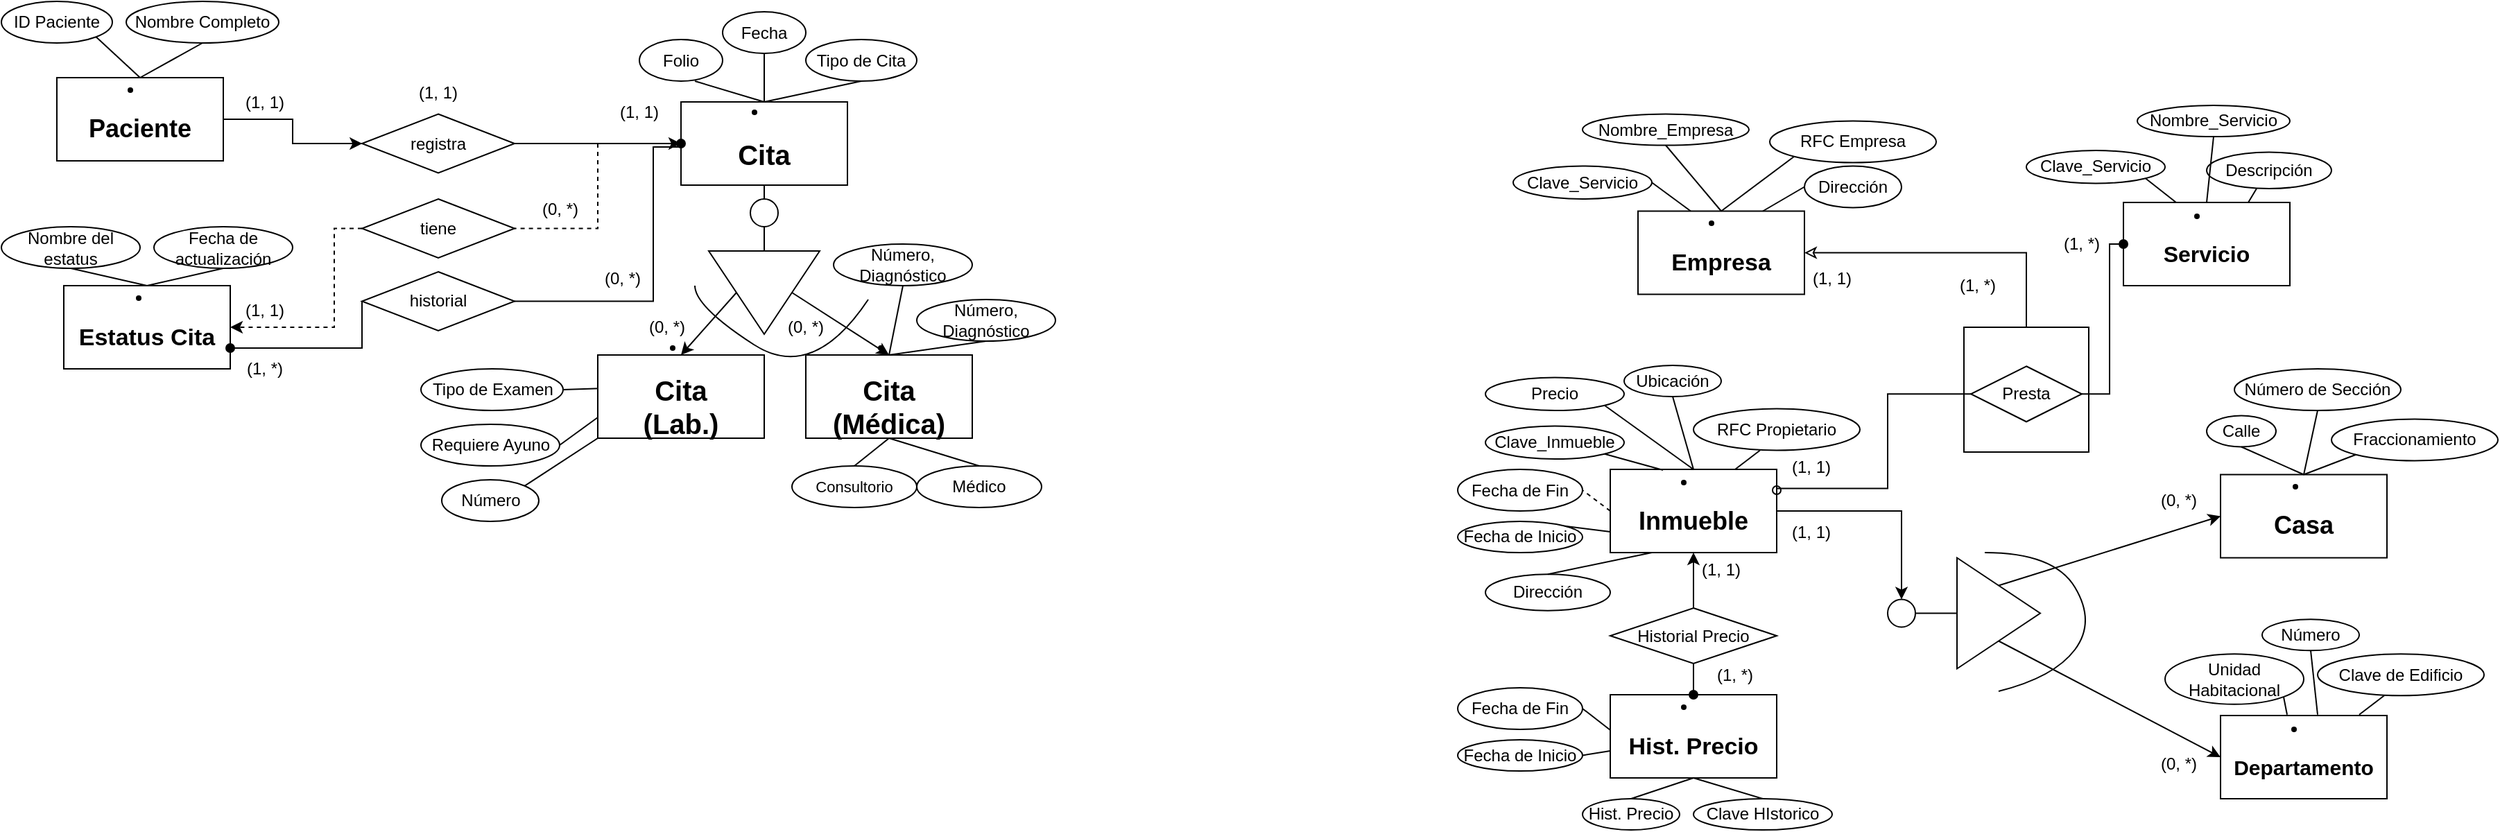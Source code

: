 <mxfile version="26.1.1">
  <diagram name="Page-1" id="6njeOHLOxly1dex572Ql">
    <mxGraphModel dx="1434" dy="790" grid="1" gridSize="10" guides="1" tooltips="1" connect="1" arrows="1" fold="1" page="1" pageScale="1" pageWidth="850" pageHeight="1100" math="0" shadow="0">
      <root>
        <mxCell id="0" />
        <mxCell id="1" parent="0" />
        <mxCell id="KrMvBfwTUlIPdrOFluQu-151" value="" style="whiteSpace=wrap;html=1;aspect=fixed;" vertex="1" parent="1">
          <mxGeometry x="1495" y="290" width="90" height="90" as="geometry" />
        </mxCell>
        <mxCell id="KrMvBfwTUlIPdrOFluQu-45" style="edgeStyle=orthogonalEdgeStyle;rounded=0;orthogonalLoop=1;jettySize=auto;html=1;" edge="1" parent="1" source="KrMvBfwTUlIPdrOFluQu-1" target="KrMvBfwTUlIPdrOFluQu-44">
          <mxGeometry relative="1" as="geometry" />
        </mxCell>
        <mxCell id="KrMvBfwTUlIPdrOFluQu-1" value="&lt;li class=&quot;&quot; data-end=&quot;230&quot; data-start=&quot;183&quot;&gt;&lt;p class=&quot;&quot; data-end=&quot;230&quot; data-start=&quot;185&quot;&gt;&lt;strong data-end=&quot;197&quot; data-start=&quot;185&quot;&gt;&lt;font style=&quot;font-size: 18px;&quot;&gt;Paciente&lt;/font&gt;&lt;/strong&gt;&lt;/p&gt;&lt;/li&gt;" style="rounded=0;whiteSpace=wrap;html=1;" vertex="1" parent="1">
          <mxGeometry x="120" y="110" width="120" height="60" as="geometry" />
        </mxCell>
        <mxCell id="KrMvBfwTUlIPdrOFluQu-59" style="edgeStyle=orthogonalEdgeStyle;rounded=0;orthogonalLoop=1;jettySize=auto;html=1;exitX=0;exitY=0.5;exitDx=0;exitDy=0;entryX=1;entryY=0.5;entryDx=0;entryDy=0;endArrow=none;startFill=0;dashed=1;" edge="1" parent="1" source="KrMvBfwTUlIPdrOFluQu-2" target="KrMvBfwTUlIPdrOFluQu-57">
          <mxGeometry relative="1" as="geometry">
            <mxPoint x="460" y="230" as="targetPoint" />
          </mxGeometry>
        </mxCell>
        <mxCell id="KrMvBfwTUlIPdrOFluQu-2" value="&lt;li class=&quot;&quot; data-end=&quot;275&quot; data-start=&quot;234&quot;&gt;&lt;p class=&quot;&quot; data-end=&quot;275&quot; data-start=&quot;236&quot;&gt;&lt;font style=&quot;font-size: 20px;&quot;&gt;&lt;strong data-end=&quot;244&quot; data-start=&quot;236&quot;&gt;Cita&lt;/strong&gt;&lt;/font&gt;&lt;/p&gt;&lt;/li&gt;" style="rounded=0;whiteSpace=wrap;html=1;" vertex="1" parent="1">
          <mxGeometry x="570" y="127.5" width="120" height="60" as="geometry" />
        </mxCell>
        <mxCell id="KrMvBfwTUlIPdrOFluQu-4" value="&lt;li class=&quot;&quot; data-end=&quot;505&quot; data-start=&quot;440&quot;&gt;&lt;p class=&quot;&quot; data-end=&quot;505&quot; data-start=&quot;442&quot;&gt;&lt;font style=&quot;font-size: 17px;&quot;&gt;&lt;strong data-end=&quot;458&quot; data-start=&quot;442&quot;&gt;Estatus Cita&lt;/strong&gt; &lt;br&gt;&lt;/font&gt;&lt;/p&gt;&lt;/li&gt;" style="rounded=0;whiteSpace=wrap;html=1;" vertex="1" parent="1">
          <mxGeometry x="125" y="260" width="120" height="60" as="geometry" />
        </mxCell>
        <mxCell id="KrMvBfwTUlIPdrOFluQu-7" value="&lt;div&gt;ID Paciente&lt;/div&gt;" style="ellipse;whiteSpace=wrap;html=1;" vertex="1" parent="1">
          <mxGeometry x="80" y="55" width="80" height="30" as="geometry" />
        </mxCell>
        <mxCell id="KrMvBfwTUlIPdrOFluQu-8" value="Folio" style="ellipse;whiteSpace=wrap;html=1;" vertex="1" parent="1">
          <mxGeometry x="540" y="82.5" width="60" height="30" as="geometry" />
        </mxCell>
        <mxCell id="KrMvBfwTUlIPdrOFluQu-10" value="Nombre Completo" style="ellipse;whiteSpace=wrap;html=1;" vertex="1" parent="1">
          <mxGeometry x="170" y="55" width="110" height="30" as="geometry" />
        </mxCell>
        <mxCell id="KrMvBfwTUlIPdrOFluQu-12" value="Fecha" style="ellipse;whiteSpace=wrap;html=1;" vertex="1" parent="1">
          <mxGeometry x="600" y="62.5" width="60" height="30" as="geometry" />
        </mxCell>
        <mxCell id="KrMvBfwTUlIPdrOFluQu-13" value="Tipo de Cita" style="ellipse;whiteSpace=wrap;html=1;" vertex="1" parent="1">
          <mxGeometry x="660" y="82.5" width="80" height="30" as="geometry" />
        </mxCell>
        <mxCell id="KrMvBfwTUlIPdrOFluQu-19" value="" style="endArrow=none;html=1;rounded=0;entryX=1;entryY=1;entryDx=0;entryDy=0;exitX=0.5;exitY=0;exitDx=0;exitDy=0;" edge="1" parent="1" source="KrMvBfwTUlIPdrOFluQu-1" target="KrMvBfwTUlIPdrOFluQu-7">
          <mxGeometry width="50" height="50" relative="1" as="geometry">
            <mxPoint x="20" y="185" as="sourcePoint" />
            <mxPoint x="70" y="135" as="targetPoint" />
          </mxGeometry>
        </mxCell>
        <mxCell id="KrMvBfwTUlIPdrOFluQu-20" value="" style="endArrow=none;html=1;rounded=0;entryX=0.5;entryY=1;entryDx=0;entryDy=0;exitX=0.5;exitY=0;exitDx=0;exitDy=0;" edge="1" parent="1" source="KrMvBfwTUlIPdrOFluQu-1" target="KrMvBfwTUlIPdrOFluQu-10">
          <mxGeometry width="50" height="50" relative="1" as="geometry">
            <mxPoint x="300" y="135" as="sourcePoint" />
            <mxPoint x="350" y="85" as="targetPoint" />
          </mxGeometry>
        </mxCell>
        <mxCell id="KrMvBfwTUlIPdrOFluQu-21" value="" style="endArrow=none;html=1;rounded=0;entryX=0.667;entryY=1;entryDx=0;entryDy=0;entryPerimeter=0;exitX=0.5;exitY=0;exitDx=0;exitDy=0;" edge="1" parent="1" source="KrMvBfwTUlIPdrOFluQu-2" target="KrMvBfwTUlIPdrOFluQu-8">
          <mxGeometry width="50" height="50" relative="1" as="geometry">
            <mxPoint x="430" y="242.5" as="sourcePoint" />
            <mxPoint x="480" y="192.5" as="targetPoint" />
          </mxGeometry>
        </mxCell>
        <mxCell id="KrMvBfwTUlIPdrOFluQu-22" value="" style="endArrow=none;html=1;rounded=0;entryX=0.5;entryY=1;entryDx=0;entryDy=0;exitX=0.5;exitY=0;exitDx=0;exitDy=0;" edge="1" parent="1" source="KrMvBfwTUlIPdrOFluQu-2" target="KrMvBfwTUlIPdrOFluQu-12">
          <mxGeometry width="50" height="50" relative="1" as="geometry">
            <mxPoint x="440" y="252.5" as="sourcePoint" />
            <mxPoint x="490" y="202.5" as="targetPoint" />
          </mxGeometry>
        </mxCell>
        <mxCell id="KrMvBfwTUlIPdrOFluQu-24" value="" style="endArrow=none;html=1;rounded=0;entryX=0.5;entryY=1;entryDx=0;entryDy=0;exitX=0.5;exitY=0;exitDx=0;exitDy=0;" edge="1" parent="1" source="KrMvBfwTUlIPdrOFluQu-2" target="KrMvBfwTUlIPdrOFluQu-13">
          <mxGeometry width="50" height="50" relative="1" as="geometry">
            <mxPoint x="640" y="137.5" as="sourcePoint" />
            <mxPoint x="640" y="102.5" as="targetPoint" />
          </mxGeometry>
        </mxCell>
        <mxCell id="KrMvBfwTUlIPdrOFluQu-28" value="Número" style="ellipse;whiteSpace=wrap;html=1;" vertex="1" parent="1">
          <mxGeometry x="397.5" y="400" width="70" height="30" as="geometry" />
        </mxCell>
        <mxCell id="KrMvBfwTUlIPdrOFluQu-29" value="Tipo de Examen" style="ellipse;whiteSpace=wrap;html=1;" vertex="1" parent="1">
          <mxGeometry x="382.5" y="320" width="102.5" height="30" as="geometry" />
        </mxCell>
        <mxCell id="KrMvBfwTUlIPdrOFluQu-30" value="Requiere Ayuno" style="ellipse;whiteSpace=wrap;html=1;" vertex="1" parent="1">
          <mxGeometry x="382.5" y="360" width="100" height="30" as="geometry" />
        </mxCell>
        <mxCell id="KrMvBfwTUlIPdrOFluQu-32" value="" style="endArrow=none;html=1;rounded=0;entryX=1;entryY=0.5;entryDx=0;entryDy=0;exitX=0.042;exitY=0.4;exitDx=0;exitDy=0;exitPerimeter=0;" edge="1" parent="1" source="KrMvBfwTUlIPdrOFluQu-47" target="KrMvBfwTUlIPdrOFluQu-29">
          <mxGeometry width="50" height="50" relative="1" as="geometry">
            <mxPoint x="510" y="355" as="sourcePoint" />
            <mxPoint x="605" y="490" as="targetPoint" />
          </mxGeometry>
        </mxCell>
        <mxCell id="KrMvBfwTUlIPdrOFluQu-33" value="" style="endArrow=none;html=1;rounded=0;entryX=1;entryY=0;entryDx=0;entryDy=0;exitX=0;exitY=1;exitDx=0;exitDy=0;" edge="1" parent="1" source="KrMvBfwTUlIPdrOFluQu-47" target="KrMvBfwTUlIPdrOFluQu-28">
          <mxGeometry width="50" height="50" relative="1" as="geometry">
            <mxPoint x="605" y="510" as="sourcePoint" />
            <mxPoint x="615" y="470" as="targetPoint" />
          </mxGeometry>
        </mxCell>
        <mxCell id="KrMvBfwTUlIPdrOFluQu-34" value="" style="endArrow=none;html=1;rounded=0;entryX=1;entryY=0.5;entryDx=0;entryDy=0;exitX=0;exitY=0.75;exitDx=0;exitDy=0;" edge="1" parent="1" source="KrMvBfwTUlIPdrOFluQu-47" target="KrMvBfwTUlIPdrOFluQu-30">
          <mxGeometry width="50" height="50" relative="1" as="geometry">
            <mxPoint x="510" y="370" as="sourcePoint" />
            <mxPoint x="625" y="510" as="targetPoint" />
          </mxGeometry>
        </mxCell>
        <mxCell id="KrMvBfwTUlIPdrOFluQu-35" value="Nombre del estatus" style="ellipse;whiteSpace=wrap;html=1;" vertex="1" parent="1">
          <mxGeometry x="80" y="217.5" width="100" height="30" as="geometry" />
        </mxCell>
        <mxCell id="KrMvBfwTUlIPdrOFluQu-36" value="" style="endArrow=none;html=1;rounded=0;entryX=0.5;entryY=1;entryDx=0;entryDy=0;exitX=0.5;exitY=0;exitDx=0;exitDy=0;" edge="1" parent="1" source="KrMvBfwTUlIPdrOFluQu-4" target="KrMvBfwTUlIPdrOFluQu-35">
          <mxGeometry width="50" height="50" relative="1" as="geometry">
            <mxPoint x="93" y="310" as="sourcePoint" />
            <mxPoint x="85" y="257" as="targetPoint" />
          </mxGeometry>
        </mxCell>
        <mxCell id="KrMvBfwTUlIPdrOFluQu-37" value="" style="endArrow=none;html=1;rounded=0;entryX=0.5;entryY=1;entryDx=0;entryDy=0;exitX=0.5;exitY=0;exitDx=0;exitDy=0;" edge="1" parent="1" source="KrMvBfwTUlIPdrOFluQu-4" target="KrMvBfwTUlIPdrOFluQu-40">
          <mxGeometry width="50" height="50" relative="1" as="geometry">
            <mxPoint x="103" y="320" as="sourcePoint" />
            <mxPoint x="95" y="267" as="targetPoint" />
          </mxGeometry>
        </mxCell>
        <mxCell id="KrMvBfwTUlIPdrOFluQu-38" value="" style="endArrow=none;html=1;rounded=0;entryX=0.5;entryY=1;entryDx=0;entryDy=0;exitX=0.5;exitY=0;exitDx=0;exitDy=0;" edge="1" parent="1" source="KrMvBfwTUlIPdrOFluQu-49" target="KrMvBfwTUlIPdrOFluQu-39">
          <mxGeometry width="50" height="50" relative="1" as="geometry">
            <mxPoint x="638" y="535" as="sourcePoint" />
            <mxPoint x="630" y="482" as="targetPoint" />
          </mxGeometry>
        </mxCell>
        <mxCell id="KrMvBfwTUlIPdrOFluQu-39" value="Número, Diagnóstico" style="ellipse;whiteSpace=wrap;html=1;" vertex="1" parent="1">
          <mxGeometry x="680" y="230" width="100" height="30" as="geometry" />
        </mxCell>
        <mxCell id="KrMvBfwTUlIPdrOFluQu-40" value="Fecha de actualización" style="ellipse;whiteSpace=wrap;html=1;" vertex="1" parent="1">
          <mxGeometry x="190" y="217.5" width="100" height="30" as="geometry" />
        </mxCell>
        <mxCell id="KrMvBfwTUlIPdrOFluQu-41" value="Número, Diagnóstico" style="ellipse;whiteSpace=wrap;html=1;" vertex="1" parent="1">
          <mxGeometry x="740" y="270" width="100" height="30" as="geometry" />
        </mxCell>
        <mxCell id="KrMvBfwTUlIPdrOFluQu-42" value="" style="endArrow=none;html=1;rounded=0;entryX=0.5;entryY=1;entryDx=0;entryDy=0;exitX=0.5;exitY=0;exitDx=0;exitDy=0;" edge="1" parent="1" source="KrMvBfwTUlIPdrOFluQu-49" target="KrMvBfwTUlIPdrOFluQu-41">
          <mxGeometry width="50" height="50" relative="1" as="geometry">
            <mxPoint x="620" y="595" as="sourcePoint" />
            <mxPoint x="580" y="575" as="targetPoint" />
          </mxGeometry>
        </mxCell>
        <mxCell id="KrMvBfwTUlIPdrOFluQu-46" style="edgeStyle=orthogonalEdgeStyle;rounded=0;orthogonalLoop=1;jettySize=auto;html=1;" edge="1" parent="1" source="KrMvBfwTUlIPdrOFluQu-44" target="KrMvBfwTUlIPdrOFluQu-2">
          <mxGeometry relative="1" as="geometry" />
        </mxCell>
        <mxCell id="KrMvBfwTUlIPdrOFluQu-44" value="registra" style="rhombus;whiteSpace=wrap;html=1;" vertex="1" parent="1">
          <mxGeometry x="340" y="136.25" width="110" height="42.5" as="geometry" />
        </mxCell>
        <mxCell id="KrMvBfwTUlIPdrOFluQu-47" value="&lt;li class=&quot;&quot; data-end=&quot;275&quot; data-start=&quot;234&quot;&gt;&lt;p class=&quot;&quot; data-end=&quot;275&quot; data-start=&quot;236&quot;&gt;&lt;font style=&quot;font-size: 20px;&quot;&gt;&lt;strong data-end=&quot;244&quot; data-start=&quot;236&quot;&gt;Cita&lt;br&gt; (Lab.)&lt;/strong&gt;&lt;/font&gt;&lt;/p&gt;&lt;/li&gt;" style="rounded=0;whiteSpace=wrap;html=1;" vertex="1" parent="1">
          <mxGeometry x="510" y="310" width="120" height="60" as="geometry" />
        </mxCell>
        <mxCell id="KrMvBfwTUlIPdrOFluQu-49" value="&lt;li class=&quot;&quot; data-end=&quot;275&quot; data-start=&quot;234&quot;&gt;&lt;p class=&quot;&quot; data-end=&quot;275&quot; data-start=&quot;236&quot;&gt;&lt;font style=&quot;font-size: 20px;&quot;&gt;&lt;strong data-end=&quot;244&quot; data-start=&quot;236&quot;&gt;Cita&lt;br&gt; (Médica)&lt;/strong&gt;&lt;/font&gt;&lt;/p&gt;&lt;/li&gt;" style="rounded=0;whiteSpace=wrap;html=1;" vertex="1" parent="1">
          <mxGeometry x="660" y="310" width="120" height="60" as="geometry" />
        </mxCell>
        <mxCell id="KrMvBfwTUlIPdrOFluQu-50" value="" style="triangle;whiteSpace=wrap;html=1;rotation=90;" vertex="1" parent="1">
          <mxGeometry x="600" y="225" width="60" height="80" as="geometry" />
        </mxCell>
        <mxCell id="KrMvBfwTUlIPdrOFluQu-52" value="" style="endArrow=classic;html=1;rounded=0;exitX=0.5;exitY=1;exitDx=0;exitDy=0;entryX=0.5;entryY=0;entryDx=0;entryDy=0;" edge="1" parent="1" source="KrMvBfwTUlIPdrOFluQu-50" target="KrMvBfwTUlIPdrOFluQu-47">
          <mxGeometry width="50" height="50" relative="1" as="geometry">
            <mxPoint x="600" y="392.5" as="sourcePoint" />
            <mxPoint x="650" y="342.5" as="targetPoint" />
          </mxGeometry>
        </mxCell>
        <mxCell id="KrMvBfwTUlIPdrOFluQu-53" value="" style="endArrow=classic;html=1;rounded=0;entryX=0.5;entryY=0;entryDx=0;entryDy=0;exitX=0.5;exitY=0;exitDx=0;exitDy=0;" edge="1" parent="1" source="KrMvBfwTUlIPdrOFluQu-50" target="KrMvBfwTUlIPdrOFluQu-49">
          <mxGeometry width="50" height="50" relative="1" as="geometry">
            <mxPoint x="610" y="402.5" as="sourcePoint" />
            <mxPoint x="660" y="352.5" as="targetPoint" />
          </mxGeometry>
        </mxCell>
        <mxCell id="KrMvBfwTUlIPdrOFluQu-54" value="" style="ellipse;whiteSpace=wrap;html=1;aspect=fixed;" vertex="1" parent="1">
          <mxGeometry x="620" y="197.5" width="20" height="20" as="geometry" />
        </mxCell>
        <mxCell id="KrMvBfwTUlIPdrOFluQu-55" value="" style="endArrow=none;html=1;rounded=0;entryX=0.5;entryY=1;entryDx=0;entryDy=0;exitX=0;exitY=0.5;exitDx=0;exitDy=0;" edge="1" parent="1" source="KrMvBfwTUlIPdrOFluQu-50" target="KrMvBfwTUlIPdrOFluQu-54">
          <mxGeometry width="50" height="50" relative="1" as="geometry">
            <mxPoint x="600" y="367.5" as="sourcePoint" />
            <mxPoint x="650" y="317.5" as="targetPoint" />
          </mxGeometry>
        </mxCell>
        <mxCell id="KrMvBfwTUlIPdrOFluQu-56" value="" style="endArrow=none;html=1;rounded=0;entryX=0.5;entryY=1;entryDx=0;entryDy=0;exitX=0.5;exitY=0;exitDx=0;exitDy=0;" edge="1" parent="1" source="KrMvBfwTUlIPdrOFluQu-54" target="KrMvBfwTUlIPdrOFluQu-2">
          <mxGeometry width="50" height="50" relative="1" as="geometry">
            <mxPoint x="640" y="270" as="sourcePoint" />
            <mxPoint x="640" y="240" as="targetPoint" />
          </mxGeometry>
        </mxCell>
        <mxCell id="KrMvBfwTUlIPdrOFluQu-57" value="tiene" style="rhombus;whiteSpace=wrap;html=1;" vertex="1" parent="1">
          <mxGeometry x="340" y="197.5" width="110" height="42.5" as="geometry" />
        </mxCell>
        <mxCell id="KrMvBfwTUlIPdrOFluQu-60" style="edgeStyle=orthogonalEdgeStyle;rounded=0;orthogonalLoop=1;jettySize=auto;html=1;exitX=0;exitY=0.5;exitDx=0;exitDy=0;entryX=1;entryY=0.5;entryDx=0;entryDy=0;dashed=1;" edge="1" parent="1" source="KrMvBfwTUlIPdrOFluQu-57" target="KrMvBfwTUlIPdrOFluQu-4">
          <mxGeometry relative="1" as="geometry">
            <Array as="points">
              <mxPoint x="320" y="219" />
              <mxPoint x="320" y="290" />
            </Array>
          </mxGeometry>
        </mxCell>
        <mxCell id="KrMvBfwTUlIPdrOFluQu-61" value="(1, 1)" style="text;html=1;align=center;verticalAlign=middle;whiteSpace=wrap;rounded=0;" vertex="1" parent="1">
          <mxGeometry x="240" y="262.5" width="60" height="30" as="geometry" />
        </mxCell>
        <mxCell id="KrMvBfwTUlIPdrOFluQu-67" style="edgeStyle=orthogonalEdgeStyle;rounded=0;orthogonalLoop=1;jettySize=auto;html=1;entryX=1;entryY=0.5;entryDx=0;entryDy=0;endArrow=none;startFill=1;startArrow=oval;exitX=0;exitY=0.5;exitDx=0;exitDy=0;" edge="1" parent="1" source="KrMvBfwTUlIPdrOFluQu-2" target="KrMvBfwTUlIPdrOFluQu-66">
          <mxGeometry relative="1" as="geometry">
            <mxPoint x="580" y="220" as="sourcePoint" />
            <Array as="points">
              <mxPoint x="570" y="160" />
              <mxPoint x="550" y="160" />
              <mxPoint x="550" y="271" />
            </Array>
          </mxGeometry>
        </mxCell>
        <mxCell id="KrMvBfwTUlIPdrOFluQu-62" value="(0, *)" style="text;html=1;align=center;verticalAlign=middle;whiteSpace=wrap;rounded=0;" vertex="1" parent="1">
          <mxGeometry x="452.5" y="190" width="60" height="30" as="geometry" />
        </mxCell>
        <mxCell id="KrMvBfwTUlIPdrOFluQu-63" value="(1, 1)" style="text;html=1;align=center;verticalAlign=middle;whiteSpace=wrap;rounded=0;" vertex="1" parent="1">
          <mxGeometry x="240" y="112.5" width="60" height="30" as="geometry" />
        </mxCell>
        <mxCell id="KrMvBfwTUlIPdrOFluQu-64" value="(1, 1)" style="text;html=1;align=center;verticalAlign=middle;whiteSpace=wrap;rounded=0;" vertex="1" parent="1">
          <mxGeometry x="510" y="120" width="60" height="30" as="geometry" />
        </mxCell>
        <mxCell id="KrMvBfwTUlIPdrOFluQu-65" value="(1, 1)" style="text;html=1;align=center;verticalAlign=middle;whiteSpace=wrap;rounded=0;" vertex="1" parent="1">
          <mxGeometry x="365" y="106.25" width="60" height="30" as="geometry" />
        </mxCell>
        <mxCell id="KrMvBfwTUlIPdrOFluQu-68" style="edgeStyle=orthogonalEdgeStyle;rounded=0;orthogonalLoop=1;jettySize=auto;html=1;exitX=0;exitY=0.5;exitDx=0;exitDy=0;entryX=1;entryY=0.75;entryDx=0;entryDy=0;endArrow=oval;endFill=1;" edge="1" parent="1" source="KrMvBfwTUlIPdrOFluQu-66" target="KrMvBfwTUlIPdrOFluQu-4">
          <mxGeometry relative="1" as="geometry">
            <Array as="points">
              <mxPoint x="340" y="305" />
            </Array>
          </mxGeometry>
        </mxCell>
        <mxCell id="KrMvBfwTUlIPdrOFluQu-66" value="historial" style="rhombus;whiteSpace=wrap;html=1;" vertex="1" parent="1">
          <mxGeometry x="340" y="250" width="110" height="42.5" as="geometry" />
        </mxCell>
        <mxCell id="KrMvBfwTUlIPdrOFluQu-69" value="(1, *)" style="text;html=1;align=center;verticalAlign=middle;whiteSpace=wrap;rounded=0;" vertex="1" parent="1">
          <mxGeometry x="240" y="305" width="60" height="30" as="geometry" />
        </mxCell>
        <mxCell id="KrMvBfwTUlIPdrOFluQu-70" value="(0, *)" style="text;html=1;align=center;verticalAlign=middle;whiteSpace=wrap;rounded=0;" vertex="1" parent="1">
          <mxGeometry x="497.5" y="240" width="60" height="30" as="geometry" />
        </mxCell>
        <mxCell id="KrMvBfwTUlIPdrOFluQu-71" value="&lt;p class=&quot;&quot; data-end=&quot;384&quot; data-start=&quot;345&quot;&gt;&lt;font style=&quot;font-size: 11px;&quot;&gt;&lt;span data-end=&quot;360&quot; data-start=&quot;345&quot;&gt;Consultorio&lt;/span&gt;&lt;/font&gt;&lt;/p&gt;" style="ellipse;whiteSpace=wrap;html=1;" vertex="1" parent="1">
          <mxGeometry x="650" y="390" width="90" height="30" as="geometry" />
        </mxCell>
        <mxCell id="KrMvBfwTUlIPdrOFluQu-72" value="" style="endArrow=none;html=1;rounded=0;entryX=0.5;entryY=1;entryDx=0;entryDy=0;exitX=0.5;exitY=0;exitDx=0;exitDy=0;" edge="1" parent="1" source="KrMvBfwTUlIPdrOFluQu-71" target="KrMvBfwTUlIPdrOFluQu-49">
          <mxGeometry width="50" height="50" relative="1" as="geometry">
            <mxPoint x="730" y="320" as="sourcePoint" />
            <mxPoint x="740" y="270" as="targetPoint" />
          </mxGeometry>
        </mxCell>
        <mxCell id="KrMvBfwTUlIPdrOFluQu-74" value="(0, *)" style="text;html=1;align=center;verticalAlign=middle;whiteSpace=wrap;rounded=0;" vertex="1" parent="1">
          <mxGeometry x="530" y="275" width="60" height="30" as="geometry" />
        </mxCell>
        <mxCell id="KrMvBfwTUlIPdrOFluQu-75" value="(0, *)" style="text;html=1;align=center;verticalAlign=middle;whiteSpace=wrap;rounded=0;" vertex="1" parent="1">
          <mxGeometry x="630" y="275" width="60" height="30" as="geometry" />
        </mxCell>
        <mxCell id="KrMvBfwTUlIPdrOFluQu-79" value="" style="curved=1;endArrow=none;html=1;rounded=0;startFill=0;" edge="1" parent="1">
          <mxGeometry width="50" height="50" relative="1" as="geometry">
            <mxPoint x="705" y="270" as="sourcePoint" />
            <mxPoint x="580" y="260" as="targetPoint" />
            <Array as="points">
              <mxPoint x="665" y="330" />
              <mxPoint x="580" y="275" />
            </Array>
          </mxGeometry>
        </mxCell>
        <mxCell id="KrMvBfwTUlIPdrOFluQu-80" value="Médico" style="ellipse;whiteSpace=wrap;html=1;" vertex="1" parent="1">
          <mxGeometry x="740" y="390" width="90" height="30" as="geometry" />
        </mxCell>
        <mxCell id="KrMvBfwTUlIPdrOFluQu-81" style="edgeStyle=orthogonalEdgeStyle;rounded=0;orthogonalLoop=1;jettySize=auto;html=1;exitX=0.5;exitY=1;exitDx=0;exitDy=0;" edge="1" parent="1" source="KrMvBfwTUlIPdrOFluQu-71" target="KrMvBfwTUlIPdrOFluQu-71">
          <mxGeometry relative="1" as="geometry" />
        </mxCell>
        <mxCell id="KrMvBfwTUlIPdrOFluQu-82" value="" style="endArrow=none;html=1;rounded=0;entryX=0.5;entryY=1;entryDx=0;entryDy=0;exitX=0.5;exitY=0;exitDx=0;exitDy=0;" edge="1" parent="1" source="KrMvBfwTUlIPdrOFluQu-80" target="KrMvBfwTUlIPdrOFluQu-49">
          <mxGeometry width="50" height="50" relative="1" as="geometry">
            <mxPoint x="705" y="410" as="sourcePoint" />
            <mxPoint x="730" y="380" as="targetPoint" />
          </mxGeometry>
        </mxCell>
        <mxCell id="KrMvBfwTUlIPdrOFluQu-168" style="edgeStyle=orthogonalEdgeStyle;rounded=0;orthogonalLoop=1;jettySize=auto;html=1;" edge="1" parent="1" source="KrMvBfwTUlIPdrOFluQu-83" target="KrMvBfwTUlIPdrOFluQu-175">
          <mxGeometry relative="1" as="geometry">
            <mxPoint x="1430" y="480" as="targetPoint" />
          </mxGeometry>
        </mxCell>
        <mxCell id="KrMvBfwTUlIPdrOFluQu-83" value="&lt;li class=&quot;&quot; data-end=&quot;900&quot; data-start=&quot;848&quot;&gt;&lt;p class=&quot;&quot; data-end=&quot;900&quot; data-start=&quot;850&quot;&gt;&lt;strong data-end=&quot;862&quot; data-start=&quot;850&quot;&gt;&lt;font style=&quot;font-size: 18px;&quot;&gt;Inmueble&lt;/font&gt;&lt;/strong&gt;&lt;/p&gt;&lt;/li&gt;" style="whiteSpace=wrap;html=1;" vertex="1" parent="1">
          <mxGeometry x="1240" y="392.5" width="120" height="60" as="geometry" />
        </mxCell>
        <mxCell id="KrMvBfwTUlIPdrOFluQu-84" value="&lt;li class=&quot;&quot; data-end=&quot;1033&quot; data-start=&quot;977&quot;&gt;&lt;p class=&quot;&quot; data-end=&quot;1033&quot; data-start=&quot;979&quot;&gt;&lt;font style=&quot;font-size: 18px;&quot;&gt;&lt;strong data-end=&quot;987&quot; data-start=&quot;979&quot;&gt;Casa&lt;/strong&gt;&lt;/font&gt;&lt;/p&gt;&lt;/li&gt;" style="whiteSpace=wrap;html=1;" vertex="1" parent="1">
          <mxGeometry x="1680" y="396.25" width="120" height="60" as="geometry" />
        </mxCell>
        <mxCell id="KrMvBfwTUlIPdrOFluQu-85" value="&lt;li class=&quot;&quot; data-end=&quot;1090&quot; data-start=&quot;1037&quot;&gt;&lt;p class=&quot;&quot; data-end=&quot;1090&quot; data-start=&quot;1039&quot;&gt;&lt;strong data-end=&quot;1049&quot; data-start=&quot;1039&quot;&gt;&lt;font style=&quot;font-size: 17px;&quot;&gt;Hist. Precio&lt;/font&gt;&lt;/strong&gt;&lt;/p&gt;&lt;/li&gt;" style="whiteSpace=wrap;html=1;" vertex="1" parent="1">
          <mxGeometry x="1240" y="555" width="120" height="60" as="geometry" />
        </mxCell>
        <mxCell id="KrMvBfwTUlIPdrOFluQu-86" value="&lt;li class=&quot;&quot; data-end=&quot;1139&quot; data-start=&quot;1094&quot;&gt;&lt;p class=&quot;&quot; data-end=&quot;1139&quot; data-start=&quot;1096&quot;&gt;&lt;font style=&quot;font-size: 16px;&quot;&gt;&lt;strong data-end=&quot;1108&quot; data-start=&quot;1096&quot;&gt;Servicio&lt;/strong&gt;&lt;/font&gt;&lt;/p&gt;&lt;/li&gt;" style="whiteSpace=wrap;html=1;" vertex="1" parent="1">
          <mxGeometry x="1610" y="200" width="120" height="60" as="geometry" />
        </mxCell>
        <mxCell id="KrMvBfwTUlIPdrOFluQu-87" value="&lt;li class=&quot;&quot; data-end=&quot;973&quot; data-start=&quot;904&quot;&gt;&lt;p class=&quot;&quot; data-end=&quot;973&quot; data-start=&quot;906&quot;&gt;&lt;font style=&quot;font-size: 15px;&quot;&gt;&lt;strong data-end=&quot;922&quot; data-start=&quot;906&quot;&gt;Departamento&lt;/strong&gt;&lt;/font&gt;&lt;/p&gt;&lt;/li&gt;" style="whiteSpace=wrap;html=1;" vertex="1" parent="1">
          <mxGeometry x="1680" y="570" width="120" height="60" as="geometry" />
        </mxCell>
        <mxCell id="KrMvBfwTUlIPdrOFluQu-152" style="edgeStyle=orthogonalEdgeStyle;rounded=0;orthogonalLoop=1;jettySize=auto;html=1;startArrow=classic;startFill=0;endArrow=none;" edge="1" parent="1" source="KrMvBfwTUlIPdrOFluQu-88" target="KrMvBfwTUlIPdrOFluQu-151">
          <mxGeometry relative="1" as="geometry" />
        </mxCell>
        <mxCell id="KrMvBfwTUlIPdrOFluQu-88" value="&lt;li class=&quot;&quot; data-end=&quot;1183&quot; data-start=&quot;1143&quot;&gt;&lt;p class=&quot;&quot; data-end=&quot;1183&quot; data-start=&quot;1145&quot;&gt;&lt;strong data-end=&quot;1156&quot; data-start=&quot;1145&quot;&gt;&lt;font style=&quot;font-size: 17px;&quot;&gt;Empresa&lt;/font&gt;&lt;/strong&gt;&lt;/p&gt;&lt;/li&gt;" style="whiteSpace=wrap;html=1;" vertex="1" parent="1">
          <mxGeometry x="1260" y="206.25" width="120" height="60" as="geometry" />
        </mxCell>
        <mxCell id="KrMvBfwTUlIPdrOFluQu-89" value="Clave_Inmueble" style="ellipse;whiteSpace=wrap;html=1;" vertex="1" parent="1">
          <mxGeometry x="1150" y="361.25" width="100" height="23.75" as="geometry" />
        </mxCell>
        <mxCell id="KrMvBfwTUlIPdrOFluQu-90" value="Ubicación" style="ellipse;whiteSpace=wrap;html=1;" vertex="1" parent="1">
          <mxGeometry x="1250" y="317.5" width="70" height="22.5" as="geometry" />
        </mxCell>
        <mxCell id="KrMvBfwTUlIPdrOFluQu-91" value="RFC Propietario" style="ellipse;whiteSpace=wrap;html=1;" vertex="1" parent="1">
          <mxGeometry x="1300" y="348.75" width="120" height="30" as="geometry" />
        </mxCell>
        <mxCell id="KrMvBfwTUlIPdrOFluQu-92" value="" style="endArrow=none;html=1;rounded=0;entryX=0.4;entryY=1;entryDx=0;entryDy=0;entryPerimeter=0;exitX=0.75;exitY=0;exitDx=0;exitDy=0;" edge="1" parent="1" source="KrMvBfwTUlIPdrOFluQu-83" target="KrMvBfwTUlIPdrOFluQu-91">
          <mxGeometry width="50" height="50" relative="1" as="geometry">
            <mxPoint x="1480" y="545" as="sourcePoint" />
            <mxPoint x="1530" y="495" as="targetPoint" />
          </mxGeometry>
        </mxCell>
        <mxCell id="KrMvBfwTUlIPdrOFluQu-93" value="" style="endArrow=none;html=1;rounded=0;entryX=0.5;entryY=1;entryDx=0;entryDy=0;exitX=0.5;exitY=0;exitDx=0;exitDy=0;" edge="1" parent="1" source="KrMvBfwTUlIPdrOFluQu-83" target="KrMvBfwTUlIPdrOFluQu-90">
          <mxGeometry width="50" height="50" relative="1" as="geometry">
            <mxPoint x="1340" y="403" as="sourcePoint" />
            <mxPoint x="1348" y="380" as="targetPoint" />
          </mxGeometry>
        </mxCell>
        <mxCell id="KrMvBfwTUlIPdrOFluQu-94" value="" style="endArrow=none;html=1;rounded=0;entryX=1;entryY=1;entryDx=0;entryDy=0;exitX=0.317;exitY=0.008;exitDx=0;exitDy=0;exitPerimeter=0;" edge="1" parent="1" source="KrMvBfwTUlIPdrOFluQu-83" target="KrMvBfwTUlIPdrOFluQu-89">
          <mxGeometry width="50" height="50" relative="1" as="geometry">
            <mxPoint x="1310" y="403" as="sourcePoint" />
            <mxPoint x="1285" y="345" as="targetPoint" />
          </mxGeometry>
        </mxCell>
        <mxCell id="KrMvBfwTUlIPdrOFluQu-101" value="Unidad Habitacional" style="ellipse;whiteSpace=wrap;html=1;" vertex="1" parent="1">
          <mxGeometry x="1640" y="525.63" width="100" height="36.25" as="geometry" />
        </mxCell>
        <mxCell id="KrMvBfwTUlIPdrOFluQu-102" value="Número" style="ellipse;whiteSpace=wrap;html=1;" vertex="1" parent="1">
          <mxGeometry x="1710" y="500.63" width="70" height="22.5" as="geometry" />
        </mxCell>
        <mxCell id="KrMvBfwTUlIPdrOFluQu-103" value="Clave de Edificio" style="ellipse;whiteSpace=wrap;html=1;" vertex="1" parent="1">
          <mxGeometry x="1750" y="525.63" width="120" height="30" as="geometry" />
        </mxCell>
        <mxCell id="KrMvBfwTUlIPdrOFluQu-104" value="" style="endArrow=none;html=1;rounded=0;entryX=0.4;entryY=1;entryDx=0;entryDy=0;entryPerimeter=0;exitX=0.75;exitY=0;exitDx=0;exitDy=0;" edge="1" parent="1" target="KrMvBfwTUlIPdrOFluQu-103">
          <mxGeometry width="50" height="50" relative="1" as="geometry">
            <mxPoint x="1780" y="569.38" as="sourcePoint" />
            <mxPoint x="1980" y="671.88" as="targetPoint" />
          </mxGeometry>
        </mxCell>
        <mxCell id="KrMvBfwTUlIPdrOFluQu-105" value="" style="endArrow=none;html=1;rounded=0;entryX=0.5;entryY=1;entryDx=0;entryDy=0;exitX=0.5;exitY=0;exitDx=0;exitDy=0;" edge="1" parent="1" target="KrMvBfwTUlIPdrOFluQu-102">
          <mxGeometry width="50" height="50" relative="1" as="geometry">
            <mxPoint x="1750" y="569.38" as="sourcePoint" />
            <mxPoint x="1798" y="556.88" as="targetPoint" />
          </mxGeometry>
        </mxCell>
        <mxCell id="KrMvBfwTUlIPdrOFluQu-106" value="" style="endArrow=none;html=1;rounded=0;entryX=1;entryY=1;entryDx=0;entryDy=0;exitX=0.317;exitY=0.008;exitDx=0;exitDy=0;exitPerimeter=0;" edge="1" parent="1" target="KrMvBfwTUlIPdrOFluQu-101">
          <mxGeometry width="50" height="50" relative="1" as="geometry">
            <mxPoint x="1728" y="569.38" as="sourcePoint" />
            <mxPoint x="1735" y="521.88" as="targetPoint" />
          </mxGeometry>
        </mxCell>
        <mxCell id="KrMvBfwTUlIPdrOFluQu-108" value="Hist. Precio" style="ellipse;whiteSpace=wrap;html=1;" vertex="1" parent="1">
          <mxGeometry x="1220" y="630" width="70" height="22.5" as="geometry" />
        </mxCell>
        <mxCell id="KrMvBfwTUlIPdrOFluQu-109" value="Fecha de Inicio" style="ellipse;whiteSpace=wrap;html=1;" vertex="1" parent="1">
          <mxGeometry x="1130" y="430" width="90" height="22.5" as="geometry" />
        </mxCell>
        <mxCell id="KrMvBfwTUlIPdrOFluQu-110" value="Fecha de Fin" style="ellipse;whiteSpace=wrap;html=1;" vertex="1" parent="1">
          <mxGeometry x="1130" y="392.5" width="90" height="30" as="geometry" />
        </mxCell>
        <mxCell id="KrMvBfwTUlIPdrOFluQu-111" value="" style="endArrow=none;html=1;rounded=0;entryX=1;entryY=0.5;entryDx=0;entryDy=0;exitX=0;exitY=0.5;exitDx=0;exitDy=0;dashed=1;" edge="1" parent="1" target="KrMvBfwTUlIPdrOFluQu-110" source="KrMvBfwTUlIPdrOFluQu-83">
          <mxGeometry width="50" height="50" relative="1" as="geometry">
            <mxPoint x="1310" y="711.25" as="sourcePoint" />
            <mxPoint x="1510" y="813.75" as="targetPoint" />
          </mxGeometry>
        </mxCell>
        <mxCell id="KrMvBfwTUlIPdrOFluQu-112" value="" style="endArrow=none;html=1;rounded=0;entryX=1;entryY=0;entryDx=0;entryDy=0;exitX=0;exitY=0.75;exitDx=0;exitDy=0;" edge="1" parent="1" target="KrMvBfwTUlIPdrOFluQu-109" source="KrMvBfwTUlIPdrOFluQu-83">
          <mxGeometry width="50" height="50" relative="1" as="geometry">
            <mxPoint x="1280" y="711.25" as="sourcePoint" />
            <mxPoint x="1328" y="698.75" as="targetPoint" />
          </mxGeometry>
        </mxCell>
        <mxCell id="KrMvBfwTUlIPdrOFluQu-113" value="" style="endArrow=none;html=1;rounded=0;entryX=0.5;entryY=0;entryDx=0;entryDy=0;exitX=0.5;exitY=1;exitDx=0;exitDy=0;" edge="1" parent="1" target="KrMvBfwTUlIPdrOFluQu-108" source="KrMvBfwTUlIPdrOFluQu-85">
          <mxGeometry width="50" height="50" relative="1" as="geometry">
            <mxPoint x="1258" y="711.25" as="sourcePoint" />
            <mxPoint x="1265" y="663.75" as="targetPoint" />
          </mxGeometry>
        </mxCell>
        <mxCell id="KrMvBfwTUlIPdrOFluQu-114" value="Calle" style="ellipse;whiteSpace=wrap;html=1;" vertex="1" parent="1">
          <mxGeometry x="1670" y="353.75" width="50" height="22.5" as="geometry" />
        </mxCell>
        <mxCell id="KrMvBfwTUlIPdrOFluQu-115" value="Número de Sección" style="ellipse;whiteSpace=wrap;html=1;" vertex="1" parent="1">
          <mxGeometry x="1690" y="320" width="120" height="30" as="geometry" />
        </mxCell>
        <mxCell id="KrMvBfwTUlIPdrOFluQu-116" value="Fraccionamiento" style="ellipse;whiteSpace=wrap;html=1;" vertex="1" parent="1">
          <mxGeometry x="1760" y="356.25" width="120" height="30" as="geometry" />
        </mxCell>
        <mxCell id="KrMvBfwTUlIPdrOFluQu-117" value="" style="endArrow=none;html=1;rounded=0;entryX=0.5;entryY=1;entryDx=0;entryDy=0;exitX=0.5;exitY=0;exitDx=0;exitDy=0;" edge="1" parent="1" source="KrMvBfwTUlIPdrOFluQu-84" target="KrMvBfwTUlIPdrOFluQu-114">
          <mxGeometry width="50" height="50" relative="1" as="geometry">
            <mxPoint x="1790" y="193.75" as="sourcePoint" />
            <mxPoint x="1785" y="147.25" as="targetPoint" />
          </mxGeometry>
        </mxCell>
        <mxCell id="KrMvBfwTUlIPdrOFluQu-118" value="" style="endArrow=none;html=1;rounded=0;entryX=0.5;entryY=1;entryDx=0;entryDy=0;exitX=0.5;exitY=0;exitDx=0;exitDy=0;" edge="1" parent="1" source="KrMvBfwTUlIPdrOFluQu-84" target="KrMvBfwTUlIPdrOFluQu-115">
          <mxGeometry width="50" height="50" relative="1" as="geometry">
            <mxPoint x="1750" y="406.25" as="sourcePoint" />
            <mxPoint x="1705" y="386.25" as="targetPoint" />
          </mxGeometry>
        </mxCell>
        <mxCell id="KrMvBfwTUlIPdrOFluQu-119" value="" style="endArrow=none;html=1;rounded=0;entryX=0;entryY=1;entryDx=0;entryDy=0;exitX=0.5;exitY=0;exitDx=0;exitDy=0;" edge="1" parent="1" source="KrMvBfwTUlIPdrOFluQu-84" target="KrMvBfwTUlIPdrOFluQu-116">
          <mxGeometry width="50" height="50" relative="1" as="geometry">
            <mxPoint x="1750" y="406.25" as="sourcePoint" />
            <mxPoint x="1760" y="346.25" as="targetPoint" />
          </mxGeometry>
        </mxCell>
        <mxCell id="KrMvBfwTUlIPdrOFluQu-120" value="Clave_Servicio" style="ellipse;whiteSpace=wrap;html=1;" vertex="1" parent="1">
          <mxGeometry x="1540" y="162.5" width="100" height="23.75" as="geometry" />
        </mxCell>
        <mxCell id="KrMvBfwTUlIPdrOFluQu-121" value="Nombre_Servicio" style="ellipse;whiteSpace=wrap;html=1;" vertex="1" parent="1">
          <mxGeometry x="1620" y="130" width="110" height="22.5" as="geometry" />
        </mxCell>
        <mxCell id="KrMvBfwTUlIPdrOFluQu-122" value="Descripción" style="ellipse;whiteSpace=wrap;html=1;" vertex="1" parent="1">
          <mxGeometry x="1670" y="163.75" width="90" height="26.25" as="geometry" />
        </mxCell>
        <mxCell id="KrMvBfwTUlIPdrOFluQu-123" value="" style="endArrow=none;html=1;rounded=0;entryX=0.4;entryY=1;entryDx=0;entryDy=0;entryPerimeter=0;exitX=0.75;exitY=0;exitDx=0;exitDy=0;" edge="1" parent="1" target="KrMvBfwTUlIPdrOFluQu-122">
          <mxGeometry width="50" height="50" relative="1" as="geometry">
            <mxPoint x="1700" y="200" as="sourcePoint" />
            <mxPoint x="1900" y="302.5" as="targetPoint" />
          </mxGeometry>
        </mxCell>
        <mxCell id="KrMvBfwTUlIPdrOFluQu-124" value="" style="endArrow=none;html=1;rounded=0;entryX=0.5;entryY=1;entryDx=0;entryDy=0;exitX=0.5;exitY=0;exitDx=0;exitDy=0;" edge="1" parent="1" target="KrMvBfwTUlIPdrOFluQu-121">
          <mxGeometry width="50" height="50" relative="1" as="geometry">
            <mxPoint x="1670" y="200" as="sourcePoint" />
            <mxPoint x="1718" y="187.5" as="targetPoint" />
          </mxGeometry>
        </mxCell>
        <mxCell id="KrMvBfwTUlIPdrOFluQu-125" value="" style="endArrow=none;html=1;rounded=0;entryX=1;entryY=1;entryDx=0;entryDy=0;exitX=0.317;exitY=0.008;exitDx=0;exitDy=0;exitPerimeter=0;" edge="1" parent="1" target="KrMvBfwTUlIPdrOFluQu-120">
          <mxGeometry width="50" height="50" relative="1" as="geometry">
            <mxPoint x="1648" y="200" as="sourcePoint" />
            <mxPoint x="1655" y="152.5" as="targetPoint" />
          </mxGeometry>
        </mxCell>
        <mxCell id="KrMvBfwTUlIPdrOFluQu-126" value="Clave_Servicio" style="ellipse;whiteSpace=wrap;html=1;" vertex="1" parent="1">
          <mxGeometry x="1170" y="173.75" width="100" height="23.75" as="geometry" />
        </mxCell>
        <mxCell id="KrMvBfwTUlIPdrOFluQu-127" value="&lt;div&gt;Nombre_Empresa&lt;/div&gt;" style="ellipse;whiteSpace=wrap;html=1;" vertex="1" parent="1">
          <mxGeometry x="1220" y="136.25" width="120" height="22.5" as="geometry" />
        </mxCell>
        <mxCell id="KrMvBfwTUlIPdrOFluQu-128" value="Dirección" style="ellipse;whiteSpace=wrap;html=1;" vertex="1" parent="1">
          <mxGeometry x="1150" y="468.13" width="90" height="26.25" as="geometry" />
        </mxCell>
        <mxCell id="KrMvBfwTUlIPdrOFluQu-129" value="" style="endArrow=none;html=1;rounded=0;exitX=0.75;exitY=0;exitDx=0;exitDy=0;entryX=0;entryY=0.5;entryDx=0;entryDy=0;" edge="1" parent="1" target="KrMvBfwTUlIPdrOFluQu-156">
          <mxGeometry width="50" height="50" relative="1" as="geometry">
            <mxPoint x="1350" y="206.25" as="sourcePoint" />
            <mxPoint x="1380" y="190" as="targetPoint" />
          </mxGeometry>
        </mxCell>
        <mxCell id="KrMvBfwTUlIPdrOFluQu-130" value="" style="endArrow=none;html=1;rounded=0;entryX=0.5;entryY=1;entryDx=0;entryDy=0;exitX=0.5;exitY=0;exitDx=0;exitDy=0;" edge="1" parent="1" target="KrMvBfwTUlIPdrOFluQu-127">
          <mxGeometry width="50" height="50" relative="1" as="geometry">
            <mxPoint x="1320" y="206.25" as="sourcePoint" />
            <mxPoint x="1368" y="193.75" as="targetPoint" />
          </mxGeometry>
        </mxCell>
        <mxCell id="KrMvBfwTUlIPdrOFluQu-131" value="" style="endArrow=none;html=1;rounded=0;entryX=1;entryY=0.5;entryDx=0;entryDy=0;exitX=0.317;exitY=0.008;exitDx=0;exitDy=0;exitPerimeter=0;" edge="1" parent="1" target="KrMvBfwTUlIPdrOFluQu-126">
          <mxGeometry width="50" height="50" relative="1" as="geometry">
            <mxPoint x="1298" y="206.25" as="sourcePoint" />
            <mxPoint x="1276.681" y="188.695" as="targetPoint" />
          </mxGeometry>
        </mxCell>
        <mxCell id="KrMvBfwTUlIPdrOFluQu-132" value="RFC Empresa" style="ellipse;whiteSpace=wrap;html=1;" vertex="1" parent="1">
          <mxGeometry x="1355" y="141.25" width="120" height="30" as="geometry" />
        </mxCell>
        <mxCell id="KrMvBfwTUlIPdrOFluQu-134" value="" style="endArrow=none;html=1;rounded=0;entryX=0;entryY=1;entryDx=0;entryDy=0;exitX=0.5;exitY=0;exitDx=0;exitDy=0;" edge="1" parent="1" source="KrMvBfwTUlIPdrOFluQu-88" target="KrMvBfwTUlIPdrOFluQu-132">
          <mxGeometry width="50" height="50" relative="1" as="geometry">
            <mxPoint x="1360" y="216.25" as="sourcePoint" />
            <mxPoint x="1423" y="208.25" as="targetPoint" />
          </mxGeometry>
        </mxCell>
        <mxCell id="KrMvBfwTUlIPdrOFluQu-164" style="edgeStyle=orthogonalEdgeStyle;rounded=0;orthogonalLoop=1;jettySize=auto;html=1;exitX=0.5;exitY=0;exitDx=0;exitDy=0;entryX=0.5;entryY=1;entryDx=0;entryDy=0;" edge="1" parent="1" source="KrMvBfwTUlIPdrOFluQu-138" target="KrMvBfwTUlIPdrOFluQu-83">
          <mxGeometry relative="1" as="geometry" />
        </mxCell>
        <mxCell id="KrMvBfwTUlIPdrOFluQu-165" style="edgeStyle=orthogonalEdgeStyle;rounded=0;orthogonalLoop=1;jettySize=auto;html=1;exitX=0.5;exitY=1;exitDx=0;exitDy=0;endArrow=oval;startFill=0;startArrow=none;endFill=1;" edge="1" parent="1" source="KrMvBfwTUlIPdrOFluQu-138" target="KrMvBfwTUlIPdrOFluQu-85">
          <mxGeometry relative="1" as="geometry" />
        </mxCell>
        <mxCell id="KrMvBfwTUlIPdrOFluQu-138" value="Historial Precio" style="rhombus;whiteSpace=wrap;html=1;" vertex="1" parent="1">
          <mxGeometry x="1240" y="492.5" width="120" height="40" as="geometry" />
        </mxCell>
        <mxCell id="KrMvBfwTUlIPdrOFluQu-139" value="Precio" style="ellipse;whiteSpace=wrap;html=1;" vertex="1" parent="1">
          <mxGeometry x="1150" y="326.25" width="100" height="23.75" as="geometry" />
        </mxCell>
        <mxCell id="KrMvBfwTUlIPdrOFluQu-141" value="" style="endArrow=none;html=1;rounded=0;entryX=1;entryY=1;entryDx=0;entryDy=0;exitX=0.5;exitY=0;exitDx=0;exitDy=0;" edge="1" parent="1" source="KrMvBfwTUlIPdrOFluQu-83" target="KrMvBfwTUlIPdrOFluQu-139">
          <mxGeometry width="50" height="50" relative="1" as="geometry">
            <mxPoint x="1310" y="402.25" as="sourcePoint" />
            <mxPoint x="1295" y="350.25" as="targetPoint" />
          </mxGeometry>
        </mxCell>
        <mxCell id="KrMvBfwTUlIPdrOFluQu-147" style="edgeStyle=orthogonalEdgeStyle;rounded=0;orthogonalLoop=1;jettySize=auto;html=1;exitX=1;exitY=0.25;exitDx=0;exitDy=0;entryX=0;entryY=0.5;entryDx=0;entryDy=0;startArrow=oval;startFill=0;endArrow=none;" edge="1" parent="1" source="KrMvBfwTUlIPdrOFluQu-83" target="KrMvBfwTUlIPdrOFluQu-146">
          <mxGeometry relative="1" as="geometry">
            <Array as="points">
              <mxPoint x="1360" y="406.25" />
              <mxPoint x="1440" y="406.25" />
              <mxPoint x="1440" y="338.25" />
            </Array>
          </mxGeometry>
        </mxCell>
        <mxCell id="KrMvBfwTUlIPdrOFluQu-144" value="(1, 1)" style="text;html=1;align=center;verticalAlign=middle;whiteSpace=wrap;rounded=0;" vertex="1" parent="1">
          <mxGeometry x="1355" y="376.25" width="60" height="30" as="geometry" />
        </mxCell>
        <mxCell id="KrMvBfwTUlIPdrOFluQu-145" value="(1, *)" style="text;html=1;align=center;verticalAlign=middle;whiteSpace=wrap;rounded=0;" vertex="1" parent="1">
          <mxGeometry x="1300" y="525.63" width="60" height="30" as="geometry" />
        </mxCell>
        <mxCell id="KrMvBfwTUlIPdrOFluQu-148" style="edgeStyle=orthogonalEdgeStyle;rounded=0;orthogonalLoop=1;jettySize=auto;html=1;exitX=1;exitY=0.5;exitDx=0;exitDy=0;entryX=0;entryY=0.5;entryDx=0;entryDy=0;endArrow=oval;endFill=1;" edge="1" parent="1" source="KrMvBfwTUlIPdrOFluQu-146" target="KrMvBfwTUlIPdrOFluQu-86">
          <mxGeometry relative="1" as="geometry">
            <Array as="points">
              <mxPoint x="1600" y="338" />
              <mxPoint x="1600" y="230" />
            </Array>
          </mxGeometry>
        </mxCell>
        <mxCell id="KrMvBfwTUlIPdrOFluQu-146" value="Presta" style="rhombus;whiteSpace=wrap;html=1;" vertex="1" parent="1">
          <mxGeometry x="1500" y="318.13" width="80" height="40" as="geometry" />
        </mxCell>
        <mxCell id="KrMvBfwTUlIPdrOFluQu-153" value="(1, *)" style="text;html=1;align=center;verticalAlign=middle;whiteSpace=wrap;rounded=0;" vertex="1" parent="1">
          <mxGeometry x="1475" y="245" width="60" height="30" as="geometry" />
        </mxCell>
        <mxCell id="KrMvBfwTUlIPdrOFluQu-154" value="(1, 1)" style="text;html=1;align=center;verticalAlign=middle;whiteSpace=wrap;rounded=0;" vertex="1" parent="1">
          <mxGeometry x="1370" y="240" width="60" height="30" as="geometry" />
        </mxCell>
        <mxCell id="KrMvBfwTUlIPdrOFluQu-156" value="Dirección" style="ellipse;whiteSpace=wrap;html=1;" vertex="1" parent="1">
          <mxGeometry x="1380" y="173.75" width="70" height="30" as="geometry" />
        </mxCell>
        <mxCell id="KrMvBfwTUlIPdrOFluQu-157" value="Clave HIstorico" style="ellipse;whiteSpace=wrap;html=1;" vertex="1" parent="1">
          <mxGeometry x="1300" y="630" width="100" height="22.5" as="geometry" />
        </mxCell>
        <mxCell id="KrMvBfwTUlIPdrOFluQu-158" value="" style="endArrow=none;html=1;rounded=0;entryX=0.5;entryY=0;entryDx=0;entryDy=0;exitX=0.5;exitY=1;exitDx=0;exitDy=0;" edge="1" parent="1" source="KrMvBfwTUlIPdrOFluQu-85" target="KrMvBfwTUlIPdrOFluQu-157">
          <mxGeometry width="50" height="50" relative="1" as="geometry">
            <mxPoint x="1310" y="625" as="sourcePoint" />
            <mxPoint x="1270" y="650" as="targetPoint" />
          </mxGeometry>
        </mxCell>
        <mxCell id="KrMvBfwTUlIPdrOFluQu-159" value="Fecha de Inicio" style="ellipse;whiteSpace=wrap;html=1;" vertex="1" parent="1">
          <mxGeometry x="1130" y="587.5" width="90" height="22.5" as="geometry" />
        </mxCell>
        <mxCell id="KrMvBfwTUlIPdrOFluQu-160" value="Fecha de Fin" style="ellipse;whiteSpace=wrap;html=1;" vertex="1" parent="1">
          <mxGeometry x="1130" y="550" width="90" height="30" as="geometry" />
        </mxCell>
        <mxCell id="KrMvBfwTUlIPdrOFluQu-161" value="" style="endArrow=none;html=1;rounded=0;entryX=1;entryY=0.5;entryDx=0;entryDy=0;exitX=0;exitY=0.5;exitDx=0;exitDy=0;" edge="1" parent="1" target="KrMvBfwTUlIPdrOFluQu-160">
          <mxGeometry width="50" height="50" relative="1" as="geometry">
            <mxPoint x="1240" y="580.5" as="sourcePoint" />
            <mxPoint x="1510" y="971.25" as="targetPoint" />
          </mxGeometry>
        </mxCell>
        <mxCell id="KrMvBfwTUlIPdrOFluQu-162" value="" style="endArrow=none;html=1;rounded=0;entryX=1;entryY=0.5;entryDx=0;entryDy=0;exitX=0;exitY=0.75;exitDx=0;exitDy=0;" edge="1" parent="1" target="KrMvBfwTUlIPdrOFluQu-159">
          <mxGeometry width="50" height="50" relative="1" as="geometry">
            <mxPoint x="1240" y="595.5" as="sourcePoint" />
            <mxPoint x="1328" y="856.25" as="targetPoint" />
          </mxGeometry>
        </mxCell>
        <mxCell id="KrMvBfwTUlIPdrOFluQu-163" value="" style="endArrow=none;html=1;rounded=0;entryX=0.5;entryY=0;entryDx=0;entryDy=0;exitX=0.25;exitY=1;exitDx=0;exitDy=0;" edge="1" parent="1" source="KrMvBfwTUlIPdrOFluQu-83" target="KrMvBfwTUlIPdrOFluQu-128">
          <mxGeometry width="50" height="50" relative="1" as="geometry">
            <mxPoint x="1250" y="448" as="sourcePoint" />
            <mxPoint x="1217" y="443" as="targetPoint" />
          </mxGeometry>
        </mxCell>
        <mxCell id="KrMvBfwTUlIPdrOFluQu-166" value="" style="triangle;whiteSpace=wrap;html=1;" vertex="1" parent="1">
          <mxGeometry x="1490" y="456.25" width="60" height="80" as="geometry" />
        </mxCell>
        <mxCell id="KrMvBfwTUlIPdrOFluQu-169" value="" style="endArrow=classic;html=1;rounded=0;exitX=0.5;exitY=0;exitDx=0;exitDy=0;entryX=0;entryY=0.5;entryDx=0;entryDy=0;startArrow=none;startFill=0;endFill=1;" edge="1" parent="1" source="KrMvBfwTUlIPdrOFluQu-166" target="KrMvBfwTUlIPdrOFluQu-84">
          <mxGeometry width="50" height="50" relative="1" as="geometry">
            <mxPoint x="1670" y="490" as="sourcePoint" />
            <mxPoint x="1740" y="450" as="targetPoint" />
          </mxGeometry>
        </mxCell>
        <mxCell id="KrMvBfwTUlIPdrOFluQu-170" value="" style="endArrow=classic;html=1;rounded=0;exitX=0.5;exitY=1;exitDx=0;exitDy=0;entryX=0;entryY=0.5;entryDx=0;entryDy=0;endFill=1;" edge="1" parent="1" source="KrMvBfwTUlIPdrOFluQu-166" target="KrMvBfwTUlIPdrOFluQu-87">
          <mxGeometry width="50" height="50" relative="1" as="geometry">
            <mxPoint x="1530" y="460" as="sourcePoint" />
            <mxPoint x="1720" y="436" as="targetPoint" />
          </mxGeometry>
        </mxCell>
        <mxCell id="KrMvBfwTUlIPdrOFluQu-171" value="(1, *)" style="text;html=1;align=center;verticalAlign=middle;whiteSpace=wrap;rounded=0;" vertex="1" parent="1">
          <mxGeometry x="1550" y="215" width="60" height="30" as="geometry" />
        </mxCell>
        <mxCell id="KrMvBfwTUlIPdrOFluQu-172" value="(0, *)" style="text;html=1;align=center;verticalAlign=middle;whiteSpace=wrap;rounded=0;" vertex="1" parent="1">
          <mxGeometry x="1620" y="400" width="60" height="30" as="geometry" />
        </mxCell>
        <mxCell id="KrMvBfwTUlIPdrOFluQu-173" value="(0, *)" style="text;html=1;align=center;verticalAlign=middle;whiteSpace=wrap;rounded=0;" vertex="1" parent="1">
          <mxGeometry x="1620" y="590" width="60" height="30" as="geometry" />
        </mxCell>
        <mxCell id="KrMvBfwTUlIPdrOFluQu-174" value="" style="curved=1;endArrow=none;html=1;rounded=0;startFill=0;" edge="1" parent="1">
          <mxGeometry width="50" height="50" relative="1" as="geometry">
            <mxPoint x="1520" y="552.5" as="sourcePoint" />
            <mxPoint x="1510" y="452.5" as="targetPoint" />
            <Array as="points">
              <mxPoint x="1560" y="542.5" />
              <mxPoint x="1590" y="502.5" />
              <mxPoint x="1560" y="452.5" />
            </Array>
          </mxGeometry>
        </mxCell>
        <mxCell id="KrMvBfwTUlIPdrOFluQu-176" style="edgeStyle=orthogonalEdgeStyle;rounded=0;orthogonalLoop=1;jettySize=auto;html=1;exitX=1;exitY=0.5;exitDx=0;exitDy=0;entryX=0;entryY=0.5;entryDx=0;entryDy=0;endArrow=none;startFill=0;" edge="1" parent="1" source="KrMvBfwTUlIPdrOFluQu-175" target="KrMvBfwTUlIPdrOFluQu-166">
          <mxGeometry relative="1" as="geometry" />
        </mxCell>
        <mxCell id="KrMvBfwTUlIPdrOFluQu-175" value="" style="ellipse;whiteSpace=wrap;html=1;aspect=fixed;" vertex="1" parent="1">
          <mxGeometry x="1440" y="486.25" width="20" height="20" as="geometry" />
        </mxCell>
        <mxCell id="KrMvBfwTUlIPdrOFluQu-177" value="(1, 1)" style="text;html=1;align=center;verticalAlign=middle;whiteSpace=wrap;rounded=0;" vertex="1" parent="1">
          <mxGeometry x="1290" y="450" width="60" height="30" as="geometry" />
        </mxCell>
        <mxCell id="KrMvBfwTUlIPdrOFluQu-178" value="(1, 1)" style="text;html=1;align=center;verticalAlign=middle;whiteSpace=wrap;rounded=0;" vertex="1" parent="1">
          <mxGeometry x="1355" y="422.5" width="60" height="30" as="geometry" />
        </mxCell>
      </root>
    </mxGraphModel>
  </diagram>
</mxfile>
